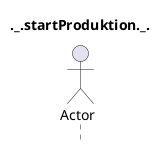 @startuml test
skinparam style strictuml
skinparam sequenceMessageAlign center
title ._.startProduktion._.

actor Actor as user








